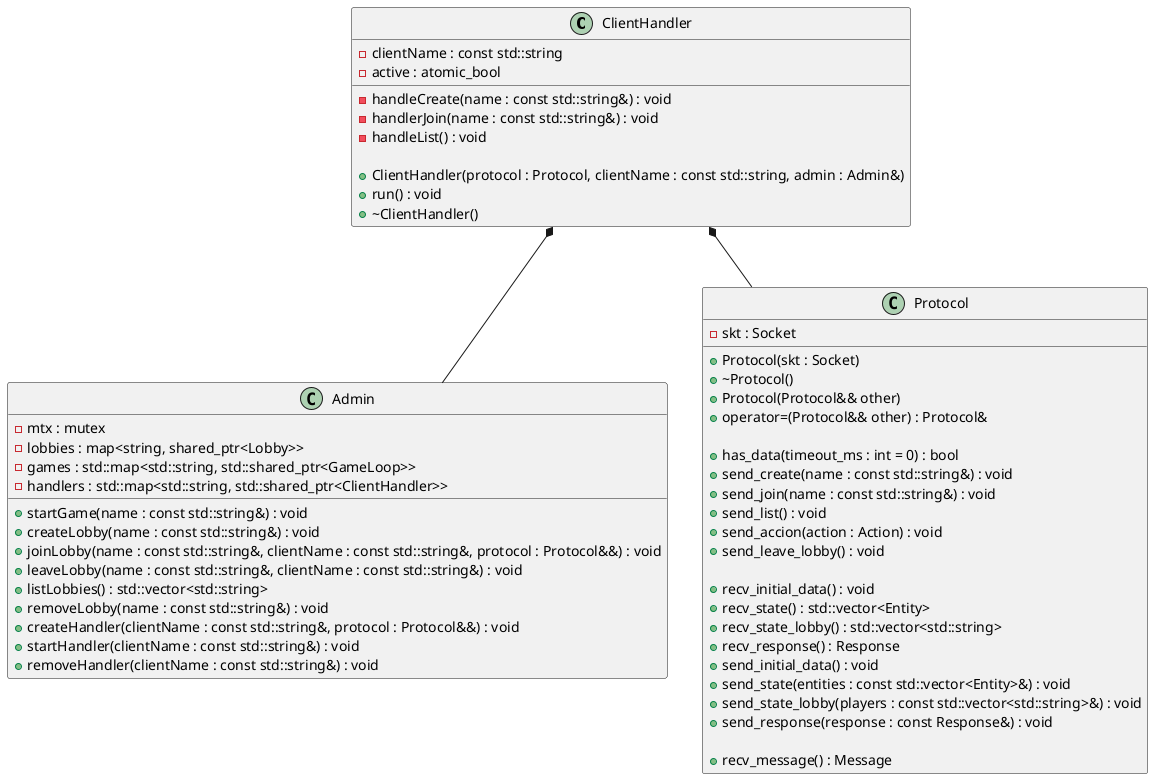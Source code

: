 @startuml diagramaDeClaseClientHandler
class ClientHandler {
    - clientName : const std::string
    - active : atomic_bool
    - handleCreate(name : const std::string&) : void
    - handlerJoin(name : const std::string&) : void
    - handleList() : void

    + ClientHandler(protocol : Protocol, clientName : const std::string, admin : Admin&)
    + run() : void
    + ~ClientHandler()
}
class Admin {
  - mtx : mutex
  - lobbies : map<string, shared_ptr<Lobby>>
  - games : std::map<std::string, std::shared_ptr<GameLoop>>
  - handlers : std::map<std::string, std::shared_ptr<ClientHandler>>

  + startGame(name : const std::string&) : void
  + createLobby(name : const std::string&) : void
  + joinLobby(name : const std::string&, clientName : const std::string&, protocol : Protocol&&) : void
  + leaveLobby(name : const std::string&, clientName : const std::string&) : void
  + listLobbies() : std::vector<std::string>
  + removeLobby(name : const std::string&) : void
  + createHandler(clientName : const std::string&, protocol : Protocol&&) : void
  + startHandler(clientName : const std::string&) : void
  + removeHandler(clientName : const std::string&) : void
}

class Protocol {
  - skt : Socket

  + Protocol(skt : Socket)
  + ~Protocol()
  + Protocol(Protocol&& other)
  + operator=(Protocol&& other) : Protocol&

  + has_data(timeout_ms : int = 0) : bool

  
  + send_create(name : const std::string&) : void
  + send_join(name : const std::string&) : void
  + send_list() : void
  + send_accion(action : Action) : void
  + send_leave_lobby() : void

  + recv_initial_data() : void
  + recv_state() : std::vector<Entity>
  + recv_state_lobby() : std::vector<std::string>
  + recv_response() : Response

  
  + send_initial_data() : void
  + send_state(entities : const std::vector<Entity>&) : void
  + send_state_lobby(players : const std::vector<std::string>&) : void
  + send_response(response : const Response&) : void

  + recv_message() : Message
}

ClientHandler *-- Admin
ClientHandler *-- Protocol

@enduml